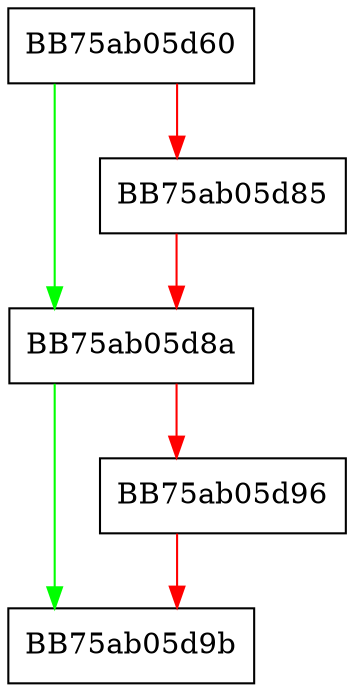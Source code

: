 digraph LuaStandaloneDbUnloadDynamic {
  node [shape="box"];
  graph [splines=ortho];
  BB75ab05d60 -> BB75ab05d8a [color="green"];
  BB75ab05d60 -> BB75ab05d85 [color="red"];
  BB75ab05d85 -> BB75ab05d8a [color="red"];
  BB75ab05d8a -> BB75ab05d9b [color="green"];
  BB75ab05d8a -> BB75ab05d96 [color="red"];
  BB75ab05d96 -> BB75ab05d9b [color="red"];
}